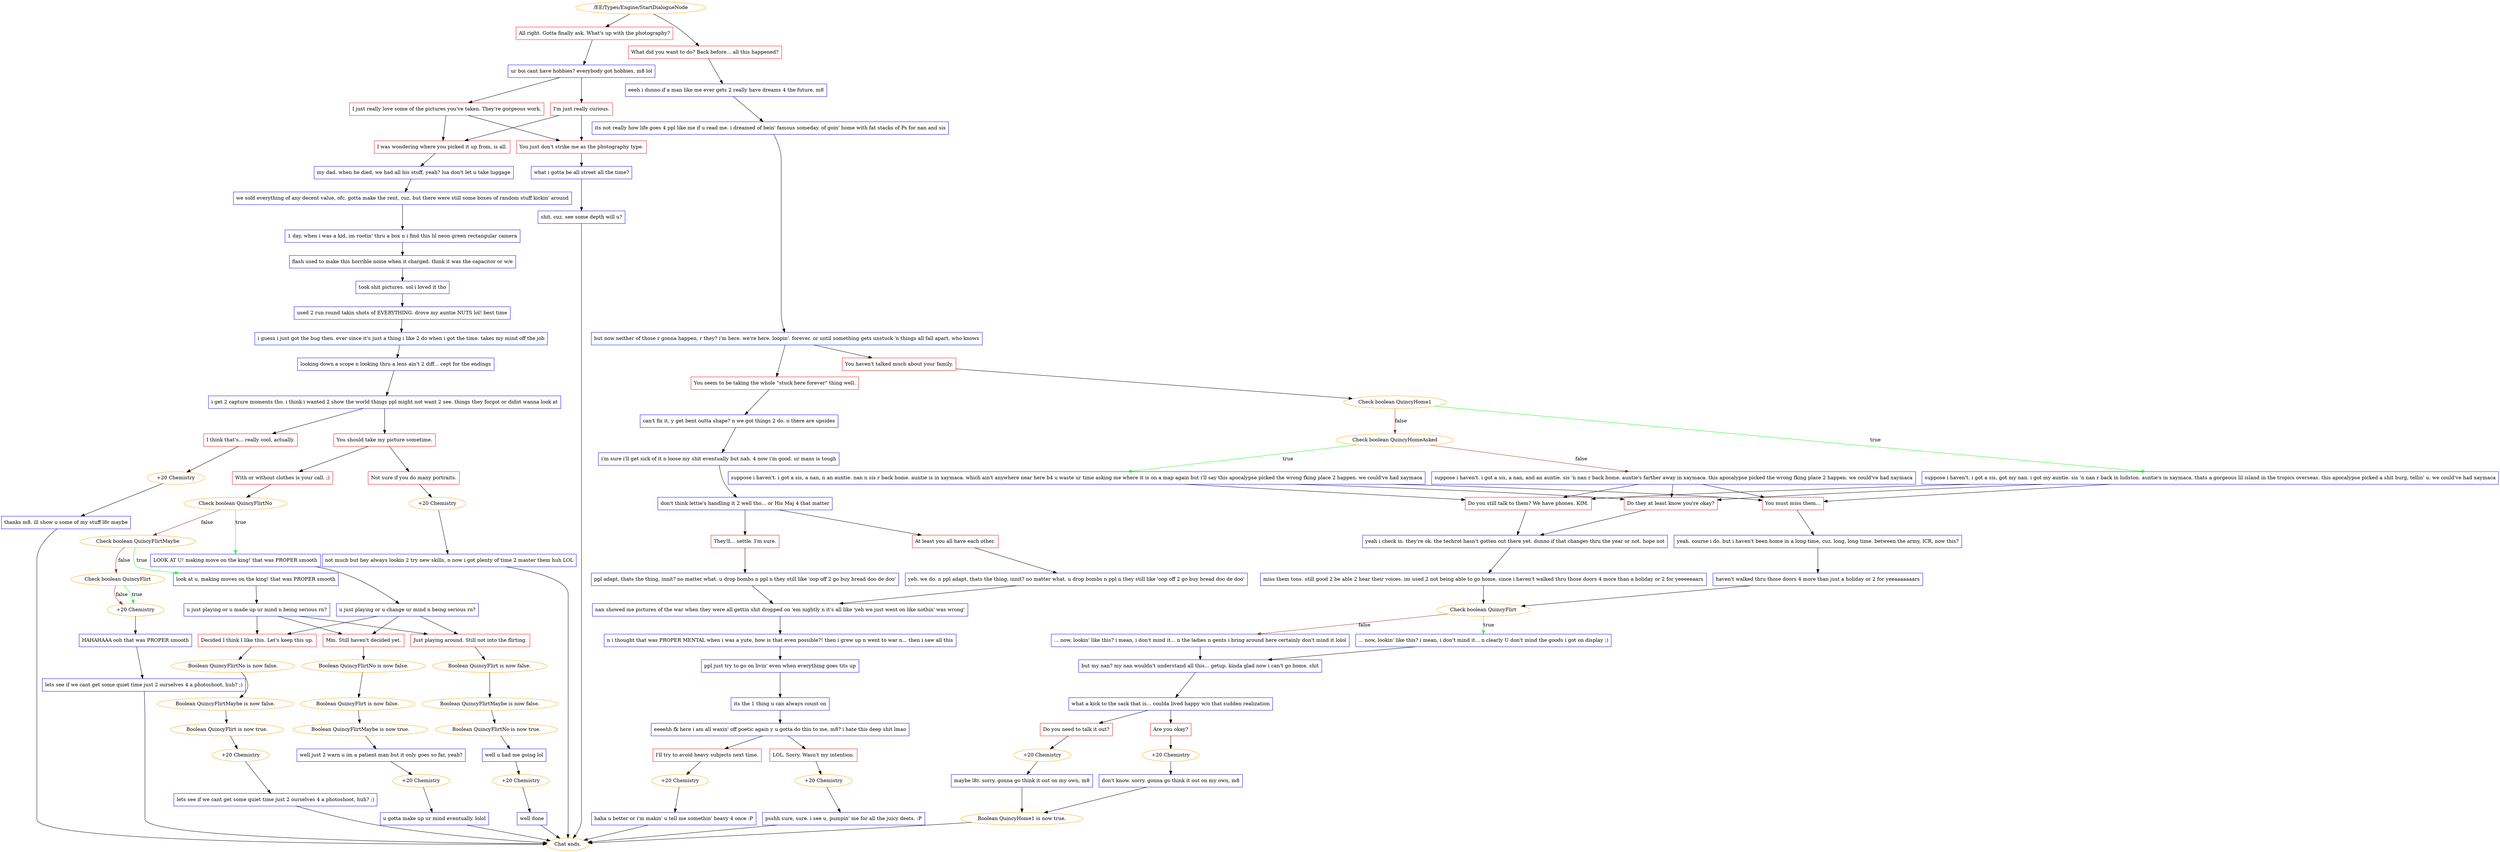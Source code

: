 digraph {
	1431 [label="/EE/Types/Engine/StartDialogueNode",color=orange];
		1431 -> 1503;
		1431 -> 1504;
	1503 [label="All right. Gotta finally ask. What's up with the photography?",shape=box,color=red];
		1503 -> 1505;
	1504 [label="What did you want to do? Back before... all this happened?",shape=box,color=red];
		1504 -> 1506;
	1505 [label="ur boi cant have hobbies? everybody got hobbies, m8 lol",shape=box,color=blue];
		1505 -> 1507;
		1505 -> 1508;
	1506 [label="eeeh i dunno if a man like me ever gets 2 really have dreams 4 the future, m8",shape=box,color=blue];
		1506 -> 1525;
	1507 [label="I just really love some of the pictures you've taken. They're gorgeous work.",shape=box,color=red];
		1507 -> 1509;
		1507 -> 1510;
	1508 [label="I'm just really curious.",shape=box,color=red];
		1508 -> 1509;
		1508 -> 1510;
	1525 [label="its not really how life goes 4 ppl like me if u read me. i dreamed of bein' famous someday. of goin' home with fat stacks of Ps for nan and sis",shape=box,color=blue];
		1525 -> 1526;
	1509 [label="I was wondering where you picked it up from, is all.",shape=box,color=red];
		1509 -> 1511;
	1510 [label="You just don't strike me as the photography type.",shape=box,color=red];
		1510 -> 1512;
	1526 [label="but now neither of those r gonna happen, r they? i'm here. we're here. loopin'. forever. or until something gets unstuck 'n things all fall apart, who knows",shape=box,color=blue];
		1526 -> 1527;
		1526 -> 1528;
	1511 [label="my dad. when he died, we had all his stuff, yeah? lua don't let u take luggage",shape=box,color=blue];
		1511 -> 1515;
	1512 [label="what i gotta be all street all the time?",shape=box,color=blue];
		1512 -> 1513;
	1527 [label="You seem to be taking the whole \"stuck here forever\" thing well.",shape=box,color=red];
		1527 -> 1529;
	1528 [label="You haven't talked much about your family.",shape=box,color=red];
		1528 -> 1531;
	1515 [label="we sold everything of any decent value, ofc. gotta make the rent, cuz. but there were still some boxes of random stuff kickin' around",shape=box,color=blue];
		1515 -> 1516;
	1513 [label="shit, cuz. see some depth will u?",shape=box,color=blue];
		1513 -> "Chat ends.";
	1529 [label="can't fix it, y get bent outta shape? n we got things 2 do. n there are upsides",shape=box,color=blue];
		1529 -> 1530;
	1531 [label="Check boolean QuincyHome1",color=orange];
		1531 -> 1534 [label=true,color=green];
		1531 -> 1532 [label=false,color=brown];
	1516 [label="1 day, when i was a kid, im rootin' thru a box n i find this lil neon green rectangular camera",shape=box,color=blue];
		1516 -> 1517;
	"Chat ends." [color=orange];
	1530 [label="i'm sure i'll get sick of it n loose my shit eventually but nah. 4 now i'm good. ur mans is tough",shape=box,color=blue];
		1530 -> 1533;
	1534 [label="suppose i haven't. i got a sis, got my nan. i got my auntie. sis 'n nan r back in ludston. auntie's in xaymaca. thats a gorgeous lil island in the tropics overseas. this apocalypse picked a shit burg, tellin' u. we could've had xaymaca",shape=box,color=blue];
		1534 -> 1537;
		1534 -> 1538;
		1534 -> 1539;
	1532 [label="Check boolean QuincyHomeAsked",color=orange];
		1532 -> 1535 [label=true,color=green];
		1532 -> 1536 [label=false,color=brown];
	1517 [label="flash used to make this horrible noise when it charged. think it was the capacitor or w/e",shape=box,color=blue];
		1517 -> 1518;
	1533 [label="don't think lettie's handling it 2 well tho... or His Maj 4 that matter",shape=box,color=blue];
		1533 -> 1544;
		1533 -> 1545;
	1537 [label="Do you still talk to them? We have phones. KIM.",shape=box,color=red];
		1537 -> 1541;
	1538 [label="Do they at least know you're okay?",shape=box,color=red];
		1538 -> 1541;
	1539 [label="You must miss them...",shape=box,color=red];
		1539 -> 1540;
	1535 [label="suppose i haven't. i got a sis, a nan, n an auntie. nan n sis r back home. auntie is in xaymaca. which ain't anywhere near here b4 u waste ur time asking me where it is on a map again but i'll say this apocalypse picked the wrong fking place 2 happen. we could've had xaymaca",shape=box,color=blue];
		1535 -> 1537;
		1535 -> 1538;
		1535 -> 1539;
	1536 [label="suppose i haven't. i got a sis, a nan, and an auntie. sis 'n nan r back home. auntie's farther away in xaymaca. this apocalypse picked the wrong fking place 2 happen. we could've had xaymaca",shape=box,color=blue];
		1536 -> 1537;
		1536 -> 1538;
		1536 -> 1539;
	1518 [label="took shit pictures. sol i loved it tho",shape=box,color=blue];
		1518 -> 1519;
	1544 [label="At least you all have each other.",shape=box,color=red];
		1544 -> 1546;
	1545 [label="They'll... settle. I'm sure.",shape=box,color=red];
		1545 -> 1547;
	1541 [label="yeah i check in. they're ok. the techrot hasn't gotten out there yet. dunno if that changes thru the year or not. hope not",shape=box,color=blue];
		1541 -> 1543;
	1540 [label="yeah. course i do. but i haven't been home in a long time, cuz. long, long time. between the army, ICR, now this?",shape=box,color=blue];
		1540 -> 1542;
	1519 [label="used 2 run round takin shots of EVERYTHING. drove my auntie NUTS lol! best time",shape=box,color=blue];
		1519 -> 1520;
	1546 [label="yeh. we do. n ppl adapt, thats the thing, innit? no matter what. u drop bombs n ppl n they still like 'oop off 2 go buy bread doo de doo'",shape=box,color=blue];
		1546 -> 1548;
	1547 [label="ppl adapt, thats the thing, innit? no matter what. u drop bombs n ppl n they still like 'oop off 2 go buy bread doo de doo'",shape=box,color=blue];
		1547 -> 1548;
	1543 [label="miss them tons. still good 2 be able 2 hear their voices. im used 2 not being able to go home, since i haven't walked thru those doors 4 more than a holiday or 2 for yeeeeeaars",shape=box,color=blue];
		1543 -> 1553;
	1542 [label="haven't walked thru those doors 4 more than just a holiday or 2 for yeeaaaaaaars",shape=box,color=blue];
		1542 -> 1553;
	1520 [label="i guess i just got the bug then. ever since it's just a thing i like 2 do when i got the time. takes my mind off the job",shape=box,color=blue];
		1520 -> 1521;
	1548 [label="nan showed me pictures of the war when they were all gettin shit dropped on 'em nightly n it's all like 'yeh we just went on like nothin' was wrong'",shape=box,color=blue];
		1548 -> 1549;
	1553 [label="Check boolean QuincyFlirt",color=orange];
		1553 -> 1554 [label=true,color=green];
		1553 -> 1555 [label=false,color=brown];
	1521 [label="looking down a scope n looking thru a lens ain't 2 diff... cept for the endings",shape=box,color=blue];
		1521 -> 1522;
	1549 [label="n i thought that was PROPER MENTAL when i was a yute, how is that even possible?! then i grew up n went to war n... then i saw all this",shape=box,color=blue];
		1549 -> 1550;
	1554 [label="... now, lookin' like this? i mean, i don't mind it... n clearly U don't mind the goods i got on display ;)",shape=box,color=blue];
		1554 -> 1556;
	1555 [label="... now, lookin' like this? i mean, i don't mind it... n the ladies n gents i bring around here certainly don't mind it lolol",shape=box,color=blue];
		1555 -> 1556;
	1522 [label="i get 2 capture moments tho. i think i wanted 2 show the world things ppl might not want 2 see. things they forgot or didnt wanna look at",shape=box,color=blue];
		1522 -> 1523;
		1522 -> 1524;
	1550 [label="ppl just try to go on livin' even when everything goes tits up",shape=box,color=blue];
		1550 -> 1551;
	1556 [label="but my nan? my nan wouldn't understand all this... getup. kinda glad now i can't go home. shit",shape=box,color=blue];
		1556 -> 1557;
	1523 [label="You should take my picture sometime.",shape=box,color=red];
		1523 -> 1573;
		1523 -> 1574;
	1524 [label="I think that's... really cool, actually.",shape=box,color=red];
		1524 -> 1571;
	1551 [label="its the 1 thing u can always count on",shape=box,color=blue];
		1551 -> 1552;
	1557 [label="what a kick to the sack that is... coulda lived happy w/o that sudden realization",shape=box,color=blue];
		1557 -> 1558;
		1557 -> 1559;
	1573 [label="With or without clothes is your call. ;)",shape=box,color=red];
		1573 -> 1578;
	1574 [label="Not sure if you do many portraits.",shape=box,color=red];
		1574 -> 1576;
	1571 [label="+20 Chemistry",color=orange];
		1571 -> 1570;
	1552 [label="eeeehh fk here i am all waxin' off poetic again y u gotta do this to me, m8? i hate this deep shit lmao",shape=box,color=blue];
		1552 -> 1564;
		1552 -> 1565;
	1558 [label="Are you okay?",shape=box,color=red];
		1558 -> 1563;
	1559 [label="Do you need to talk it out?",shape=box,color=red];
		1559 -> 1948;
	1578 [label="Check boolean QuincyFlirtNo",color=orange];
		1578 -> 1581 [label=true,color=green];
		1578 -> 1579 [label=false,color=brown];
	1576 [label="+20 Chemistry",color=orange];
		1576 -> 1575;
	1570 [label="thanks m8. ill show u some of my stuff l8r maybe",shape=box,color=blue];
		1570 -> "Chat ends.";
	1564 [label="LOL. Sorry. Wasn't my intention.",shape=box,color=red];
		1564 -> 1568;
	1565 [label="I'll try to avoid heavy subjects next time.",shape=box,color=red];
		1565 -> 1947;
	1563 [label="+20 Chemistry",color=orange];
		1563 -> 1949;
	1948 [label="+20 Chemistry",color=orange];
		1948 -> 1560;
	1581 [label="LOOK AT U! making move on the king! that was PROPER smooth",shape=box,color=blue];
		1581 -> 1582;
	1579 [label="Check boolean QuincyFlirtMaybe",color=orange];
		1579 -> 1583 [label=true,color=green];
		1579 -> 1580 [label=false,color=brown];
	1575 [label="not much but hey always lookin 2 try new skills, n now i got plenty of time 2 master them huh LOL",shape=box,color=blue];
		1575 -> "Chat ends.";
	"Chat ends." [color=orange];
	1568 [label="+20 Chemistry",color=orange];
		1568 -> 1566;
	1947 [label="+20 Chemistry",color=orange];
		1947 -> 1567;
	1949 [label="don't know. sorry. gonna go think it out on my own, m8",shape=box,color=blue];
		1949 -> 1561;
	1560 [label="maybe l8r. sorry. gonna go think it out on my own, m8",shape=box,color=blue];
		1560 -> 1561;
	1582 [label="u just playing or u change ur mind n being serious rn?",shape=box,color=blue];
		1582 -> 1603;
		1582 -> 1601;
		1582 -> 1602;
	1583 [label="look at u, making moves on the king! that was PROPER smooth",shape=box,color=blue];
		1583 -> 1584;
	1580 [label="Check boolean QuincyFlirt",color=orange];
		1580 -> 1587 [label=true,color=green];
		1580 -> 1587 [label=false,color=brown];
	"Chat ends." [color=orange];
	1566 [label="psshh sure, sure. i see u, pumpin' me for all the juicy deets. :P",shape=box,color=blue];
		1566 -> "Chat ends.";
	1567 [label="haha u better or i'm makin' u tell me somethin' heavy 4 once :P",shape=box,color=blue];
		1567 -> "Chat ends.";
	1561 [label="Boolean QuincyHome1 is now true.",color=orange];
		1561 -> "Chat ends.";
	1603 [label="Decided I think I like this. Let's keep this up.",shape=box,color=red];
		1603 -> 1597;
	1601 [label="Mm. Still haven't decided yet.",shape=box,color=red];
		1601 -> 1595;
	1602 [label="Just playing around. Still not into the flirting.",shape=box,color=red];
		1602 -> 1596;
	1584 [label="u just playing or u made up ur mind n being serious rn?",shape=box,color=blue];
		1584 -> 1603;
		1584 -> 1601;
		1584 -> 1602;
	1587 [label="+20 Chemistry",color=orange];
		1587 -> 1585;
	"Chat ends." [color=orange];
	"Chat ends." [color=orange];
	1597 [label="Boolean QuincyFlirtNo is now false.",color=orange];
		1597 -> 1592;
	1595 [label="Boolean QuincyFlirtNo is now false.",color=orange];
		1595 -> 1593;
	1596 [label="Boolean QuincyFlirt is now false.",color=orange];
		1596 -> 1594;
	1585 [label="HAHAHAAA ooh that was PROPER smooth",shape=box,color=blue];
		1585 -> 1586;
	1592 [label="Boolean QuincyFlirtMaybe is now false.",color=orange];
		1592 -> 1599;
	1593 [label="Boolean QuincyFlirt is now false.",color=orange];
		1593 -> 1600;
	1594 [label="Boolean QuincyFlirtMaybe is now false.",color=orange];
		1594 -> 1598;
	1586 [label="lets see if we cant get some quiet time just 2 ourselves 4 a photoshoot, huh? ;)",shape=box,color=blue];
		1586 -> "Chat ends.";
	1599 [label="Boolean QuincyFlirt is now true.",color=orange];
		1599 -> 1604;
	1600 [label="Boolean QuincyFlirtMaybe is now true.",color=orange];
		1600 -> 1589;
	1598 [label="Boolean QuincyFlirtNo is now true.",color=orange];
		1598 -> 1590;
	"Chat ends." [color=orange];
	1604 [label="+20 Chemistry",color=orange];
		1604 -> 1591;
	1589 [label="well just 2 warn u im a patient man but it only goes so far, yeah?",shape=box,color=blue];
		1589 -> 1607;
	1590 [label="well u had me going lol",shape=box,color=blue];
		1590 -> 1610;
	1591 [label="lets see if we cant get some quiet time just 2 ourselves 4 a photoshoot, huh? ;)",shape=box,color=blue];
		1591 -> "Chat ends.";
	1607 [label="+20 Chemistry",color=orange];
		1607 -> 1606;
	1610 [label="+20 Chemistry",color=orange];
		1610 -> 1609;
	"Chat ends." [color=orange];
	1606 [label="u gotta make up ur mind eventually. lolol",shape=box,color=blue];
		1606 -> "Chat ends.";
	1609 [label="well done",shape=box,color=blue];
		1609 -> "Chat ends.";
	"Chat ends." [color=orange];
	"Chat ends." [color=orange];
}